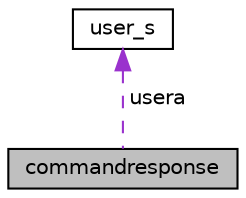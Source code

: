 digraph "commandresponse"
{
  edge [fontname="Helvetica",fontsize="10",labelfontname="Helvetica",labelfontsize="10"];
  node [fontname="Helvetica",fontsize="10",shape=record];
  Node1 [label="commandresponse",height=0.2,width=0.4,color="black", fillcolor="grey75", style="filled", fontcolor="black"];
  Node2 -> Node1 [dir="back",color="darkorchid3",fontsize="10",style="dashed",label=" usera" ,fontname="Helvetica"];
  Node2 [label="user_s",height=0.2,width=0.4,color="black", fillcolor="white", style="filled",URL="$structuser__s.html"];
}
